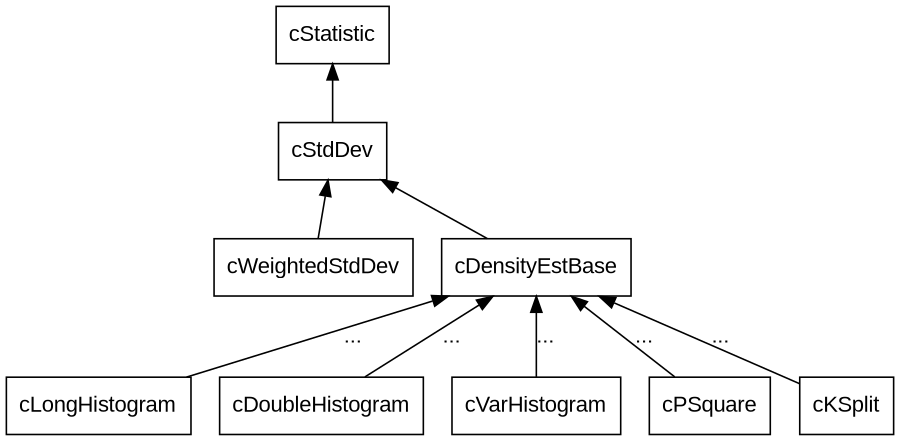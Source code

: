 digraph g {
        fontsize=12; size="6,6";
        node [fontname="Arial"];
        edge [fontname="Arial"];

        node [shape = "rectangle"];
        edge [dir = "back"];

        cStatistic -> cStdDev;
        cStdDev -> cWeightedStdDev;
        cStdDev -> cDensityEstBase;
        cDensityEstBase -> cLongHistogram [label="..."];
        cDensityEstBase -> cDoubleHistogram [label="..."];
        cDensityEstBase -> cVarHistogram [label="..."];
        cDensityEstBase -> cPSquare [label="..."];
        cDensityEstBase -> cKSplit [label="..."];
}
